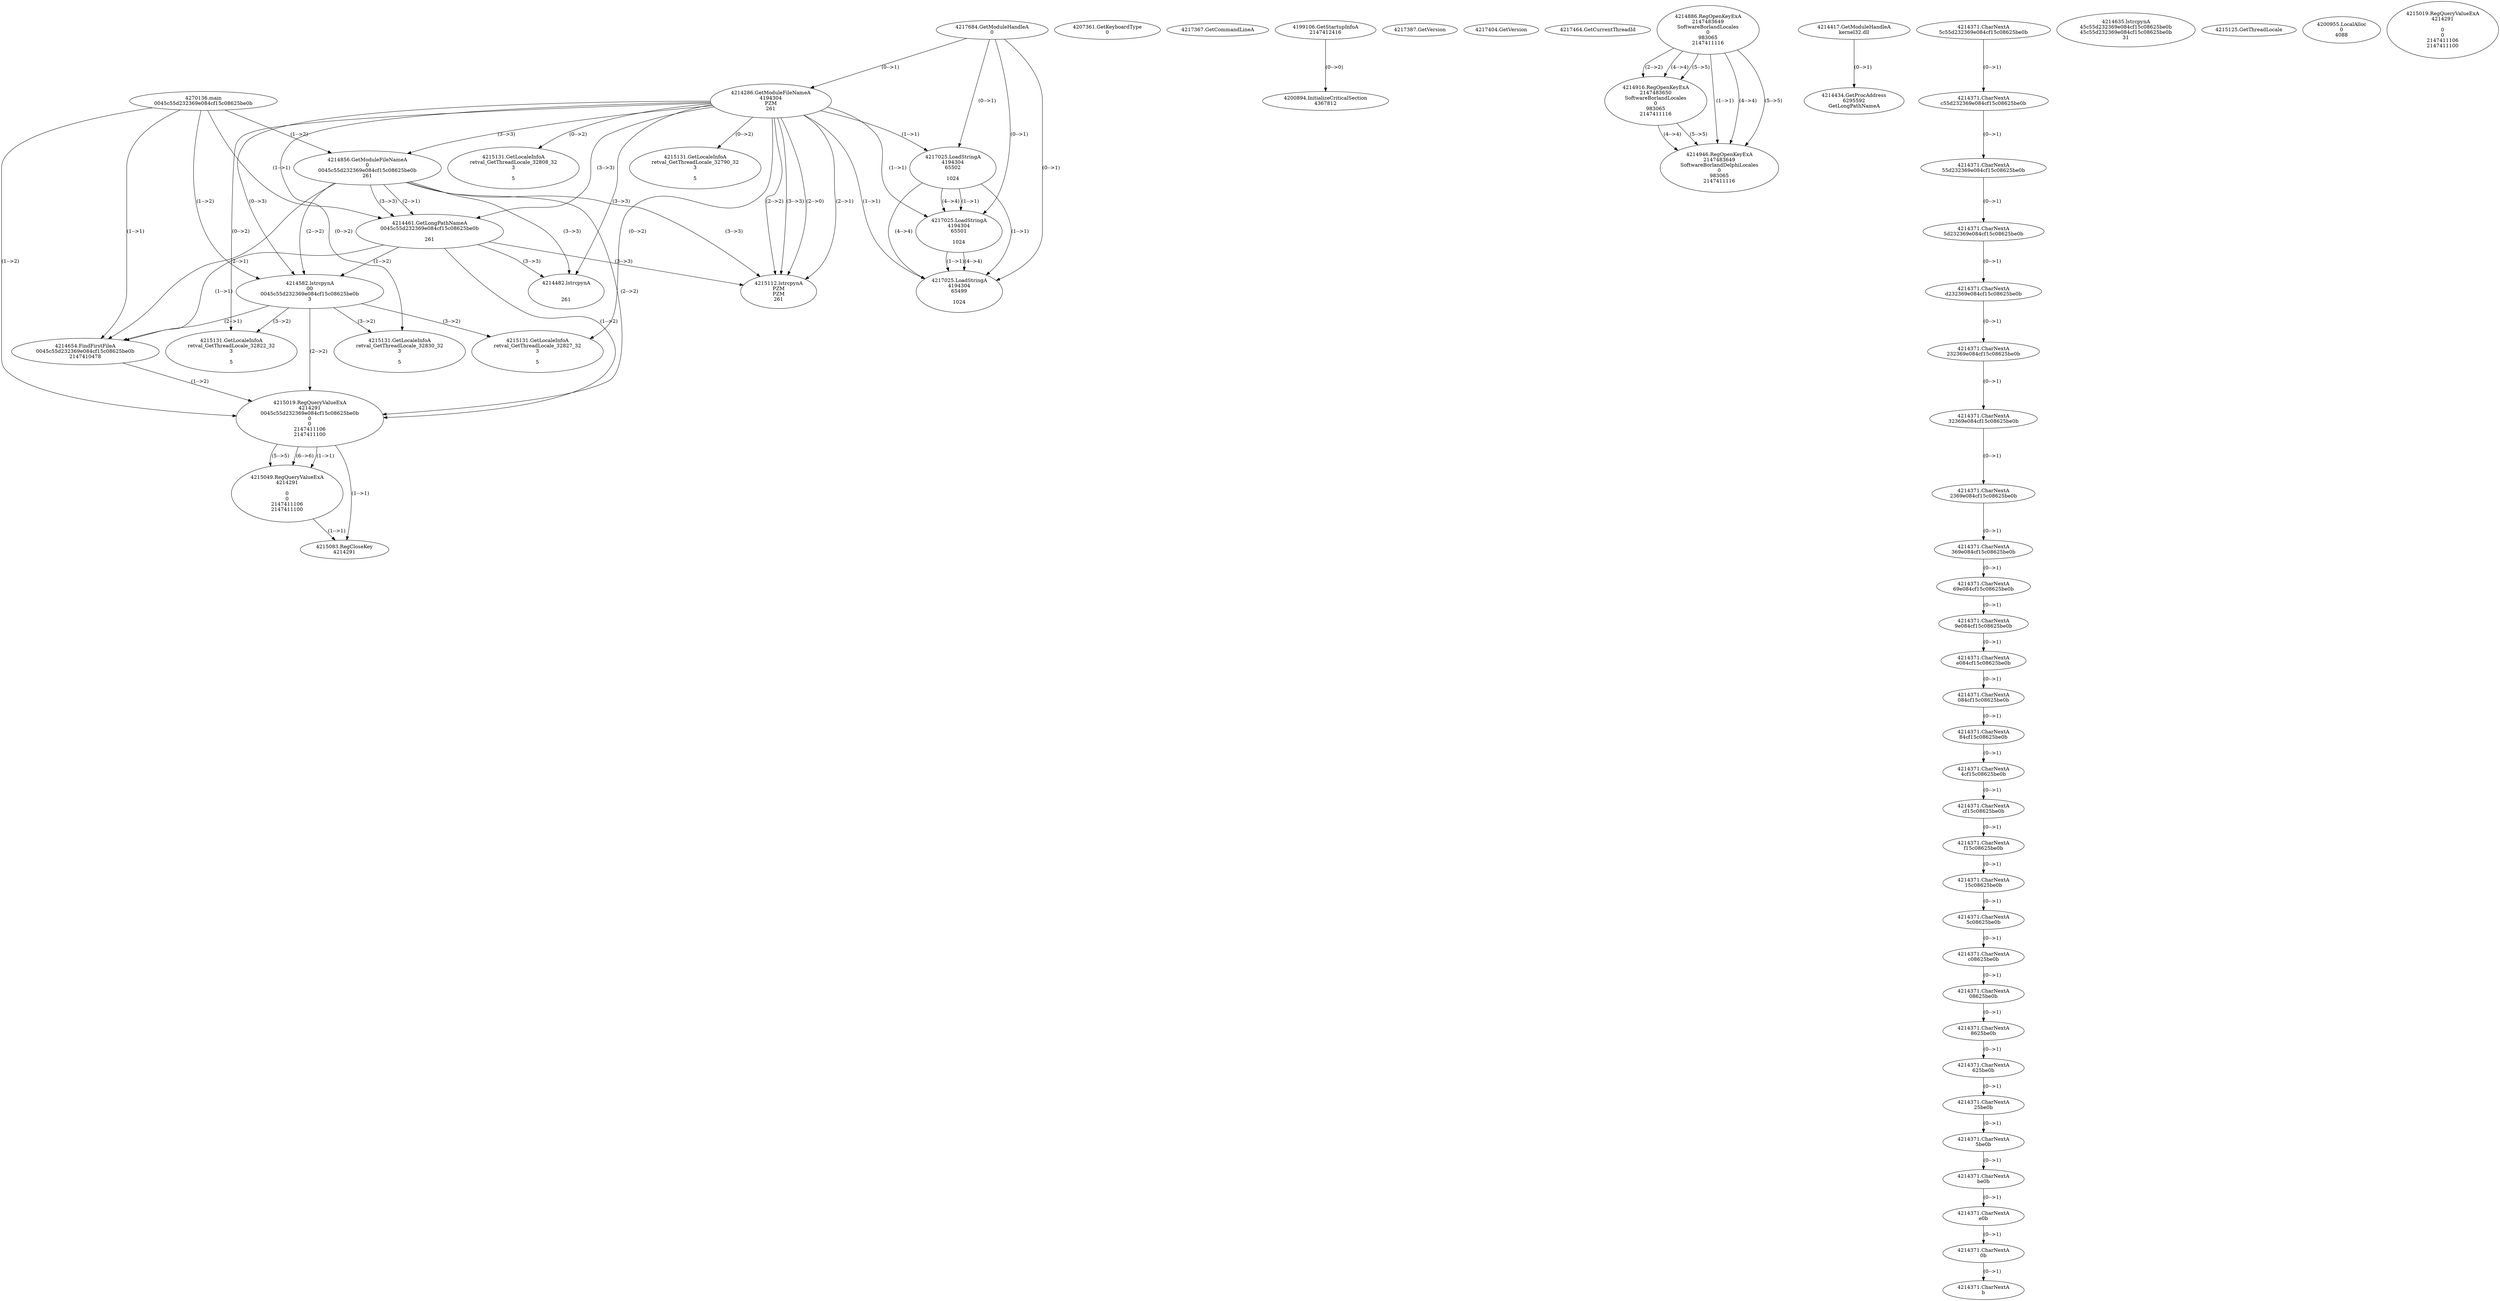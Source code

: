 // Global SCDG with merge call
digraph {
	0 [label="4270136.main
0045c55d232369e084cf15c08625be0b"]
	1 [label="4217684.GetModuleHandleA
0"]
	2 [label="4207361.GetKeyboardType
0"]
	3 [label="4217367.GetCommandLineA
"]
	4 [label="4199106.GetStartupInfoA
2147412416"]
	5 [label="4217387.GetVersion
"]
	6 [label="4217404.GetVersion
"]
	7 [label="4217464.GetCurrentThreadId
"]
	8 [label="4214286.GetModuleFileNameA
4194304
PZM
261"]
	1 -> 8 [label="(0-->1)"]
	9 [label="4214856.GetModuleFileNameA
0
0045c55d232369e084cf15c08625be0b
261"]
	0 -> 9 [label="(1-->2)"]
	8 -> 9 [label="(3-->3)"]
	10 [label="4214886.RegOpenKeyExA
2147483649
Software\Borland\Locales
0
983065
2147411116"]
	11 [label="4214417.GetModuleHandleA
kernel32.dll"]
	12 [label="4214434.GetProcAddress
6295592
GetLongPathNameA"]
	11 -> 12 [label="(0-->1)"]
	13 [label="4214461.GetLongPathNameA
0045c55d232369e084cf15c08625be0b

261"]
	0 -> 13 [label="(1-->1)"]
	9 -> 13 [label="(2-->1)"]
	8 -> 13 [label="(3-->3)"]
	9 -> 13 [label="(3-->3)"]
	14 [label="4214582.lstrcpynA
00
0045c55d232369e084cf15c08625be0b
3"]
	0 -> 14 [label="(1-->2)"]
	9 -> 14 [label="(2-->2)"]
	13 -> 14 [label="(1-->2)"]
	8 -> 14 [label="(0-->3)"]
	15 [label="4214371.CharNextA
5c55d232369e084cf15c08625be0b"]
	16 [label="4214371.CharNextA
c55d232369e084cf15c08625be0b"]
	15 -> 16 [label="(0-->1)"]
	17 [label="4214371.CharNextA
55d232369e084cf15c08625be0b"]
	16 -> 17 [label="(0-->1)"]
	18 [label="4214371.CharNextA
5d232369e084cf15c08625be0b"]
	17 -> 18 [label="(0-->1)"]
	19 [label="4214371.CharNextA
d232369e084cf15c08625be0b"]
	18 -> 19 [label="(0-->1)"]
	20 [label="4214371.CharNextA
232369e084cf15c08625be0b"]
	19 -> 20 [label="(0-->1)"]
	21 [label="4214371.CharNextA
32369e084cf15c08625be0b"]
	20 -> 21 [label="(0-->1)"]
	22 [label="4214371.CharNextA
2369e084cf15c08625be0b"]
	21 -> 22 [label="(0-->1)"]
	23 [label="4214371.CharNextA
369e084cf15c08625be0b"]
	22 -> 23 [label="(0-->1)"]
	24 [label="4214371.CharNextA
69e084cf15c08625be0b"]
	23 -> 24 [label="(0-->1)"]
	25 [label="4214371.CharNextA
9e084cf15c08625be0b"]
	24 -> 25 [label="(0-->1)"]
	26 [label="4214371.CharNextA
e084cf15c08625be0b"]
	25 -> 26 [label="(0-->1)"]
	27 [label="4214371.CharNextA
084cf15c08625be0b"]
	26 -> 27 [label="(0-->1)"]
	28 [label="4214371.CharNextA
84cf15c08625be0b"]
	27 -> 28 [label="(0-->1)"]
	29 [label="4214371.CharNextA
4cf15c08625be0b"]
	28 -> 29 [label="(0-->1)"]
	30 [label="4214371.CharNextA
cf15c08625be0b"]
	29 -> 30 [label="(0-->1)"]
	31 [label="4214371.CharNextA
f15c08625be0b"]
	30 -> 31 [label="(0-->1)"]
	32 [label="4214371.CharNextA
15c08625be0b"]
	31 -> 32 [label="(0-->1)"]
	33 [label="4214371.CharNextA
5c08625be0b"]
	32 -> 33 [label="(0-->1)"]
	34 [label="4214371.CharNextA
c08625be0b"]
	33 -> 34 [label="(0-->1)"]
	35 [label="4214371.CharNextA
08625be0b"]
	34 -> 35 [label="(0-->1)"]
	36 [label="4214371.CharNextA
8625be0b"]
	35 -> 36 [label="(0-->1)"]
	37 [label="4214371.CharNextA
625be0b"]
	36 -> 37 [label="(0-->1)"]
	38 [label="4214371.CharNextA
25be0b"]
	37 -> 38 [label="(0-->1)"]
	39 [label="4214371.CharNextA
5be0b"]
	38 -> 39 [label="(0-->1)"]
	40 [label="4214371.CharNextA
be0b"]
	39 -> 40 [label="(0-->1)"]
	41 [label="4214371.CharNextA
e0b"]
	40 -> 41 [label="(0-->1)"]
	42 [label="4214371.CharNextA
0b"]
	41 -> 42 [label="(0-->1)"]
	43 [label="4214371.CharNextA
b"]
	42 -> 43 [label="(0-->1)"]
	44 [label="4214635.lstrcpynA
45c55d232369e084cf15c08625be0b
45c55d232369e084cf15c08625be0b
31"]
	45 [label="4214654.FindFirstFileA
0045c55d232369e084cf15c08625be0b
2147410478"]
	0 -> 45 [label="(1-->1)"]
	9 -> 45 [label="(2-->1)"]
	13 -> 45 [label="(1-->1)"]
	14 -> 45 [label="(2-->1)"]
	46 [label="4215019.RegQueryValueExA
4214291
0045c55d232369e084cf15c08625be0b
0
0
2147411106
2147411100"]
	0 -> 46 [label="(1-->2)"]
	9 -> 46 [label="(2-->2)"]
	13 -> 46 [label="(1-->2)"]
	14 -> 46 [label="(2-->2)"]
	45 -> 46 [label="(1-->2)"]
	47 [label="4215049.RegQueryValueExA
4214291

0
0
2147411106
2147411100"]
	46 -> 47 [label="(1-->1)"]
	46 -> 47 [label="(5-->5)"]
	46 -> 47 [label="(6-->6)"]
	48 [label="4215083.RegCloseKey
4214291"]
	46 -> 48 [label="(1-->1)"]
	47 -> 48 [label="(1-->1)"]
	49 [label="4215112.lstrcpynA
PZM
PZM
261"]
	8 -> 49 [label="(2-->1)"]
	8 -> 49 [label="(2-->2)"]
	8 -> 49 [label="(3-->3)"]
	9 -> 49 [label="(3-->3)"]
	13 -> 49 [label="(3-->3)"]
	8 -> 49 [label="(2-->0)"]
	50 [label="4215125.GetThreadLocale
"]
	51 [label="4215131.GetLocaleInfoA
retval_GetThreadLocale_32827_32
3

5"]
	8 -> 51 [label="(0-->2)"]
	14 -> 51 [label="(3-->2)"]
	52 [label="4217025.LoadStringA
4194304
65502

1024"]
	1 -> 52 [label="(0-->1)"]
	8 -> 52 [label="(1-->1)"]
	53 [label="4217025.LoadStringA
4194304
65501

1024"]
	1 -> 53 [label="(0-->1)"]
	8 -> 53 [label="(1-->1)"]
	52 -> 53 [label="(1-->1)"]
	52 -> 53 [label="(4-->4)"]
	54 [label="4200894.InitializeCriticalSection
4367812"]
	4 -> 54 [label="(0-->0)"]
	55 [label="4200955.LocalAlloc
0
4088"]
	56 [label="4214916.RegOpenKeyExA
2147483650
Software\Borland\Locales
0
983065
2147411116"]
	10 -> 56 [label="(2-->2)"]
	10 -> 56 [label="(4-->4)"]
	10 -> 56 [label="(5-->5)"]
	57 [label="4214482.lstrcpynA


261"]
	8 -> 57 [label="(3-->3)"]
	9 -> 57 [label="(3-->3)"]
	13 -> 57 [label="(3-->3)"]
	58 [label="4215019.RegQueryValueExA
4214291

0
0
2147411106
2147411100"]
	59 [label="4215131.GetLocaleInfoA
retval_GetThreadLocale_32808_32
3

5"]
	8 -> 59 [label="(0-->2)"]
	60 [label="4215131.GetLocaleInfoA
retval_GetThreadLocale_32830_32
3

5"]
	8 -> 60 [label="(0-->2)"]
	14 -> 60 [label="(3-->2)"]
	61 [label="4215131.GetLocaleInfoA
retval_GetThreadLocale_32822_32
3

5"]
	8 -> 61 [label="(0-->2)"]
	14 -> 61 [label="(3-->2)"]
	62 [label="4217025.LoadStringA
4194304
65499

1024"]
	1 -> 62 [label="(0-->1)"]
	8 -> 62 [label="(1-->1)"]
	52 -> 62 [label="(1-->1)"]
	53 -> 62 [label="(1-->1)"]
	52 -> 62 [label="(4-->4)"]
	53 -> 62 [label="(4-->4)"]
	63 [label="4214946.RegOpenKeyExA
2147483649
Software\Borland\Delphi\Locales
0
983065
2147411116"]
	10 -> 63 [label="(1-->1)"]
	10 -> 63 [label="(4-->4)"]
	56 -> 63 [label="(4-->4)"]
	10 -> 63 [label="(5-->5)"]
	56 -> 63 [label="(5-->5)"]
	64 [label="4215131.GetLocaleInfoA
retval_GetThreadLocale_32790_32
3

5"]
	8 -> 64 [label="(0-->2)"]
}
